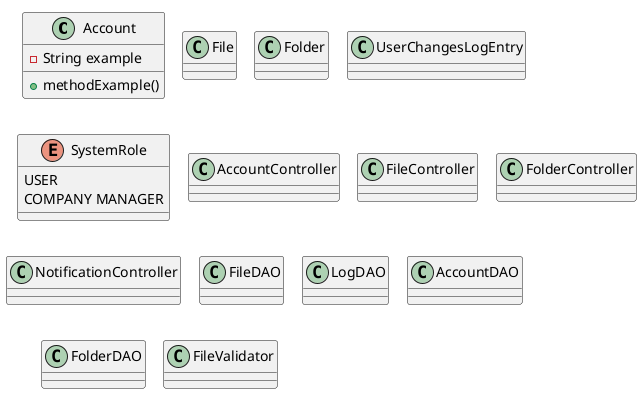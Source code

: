 @startuml
'https://plantuml.com/class-diagram

'----- Entities -----
class Account
class File
class Folder
class UserChangesLogEntry
enum SystemRole {
    USER
    COMPANY MANAGER
}

'----- Controllers -----
class AccountController
class FileController
class FolderController
class NotificationController

'----- DAOs -----
class FileDAO
class LogDAO
class AccountDAO
class FolderDAO

class FileValidator


'List <|-- AbstractList
'Collection <|-- AbstractCollection

'Collection <|- List
'AbstractCollection <|- AbstractList
'AbstractList <|-- ArrayList

class Account {
    - String example
    + methodExample()
}

!pragma layout smetana
@enduml